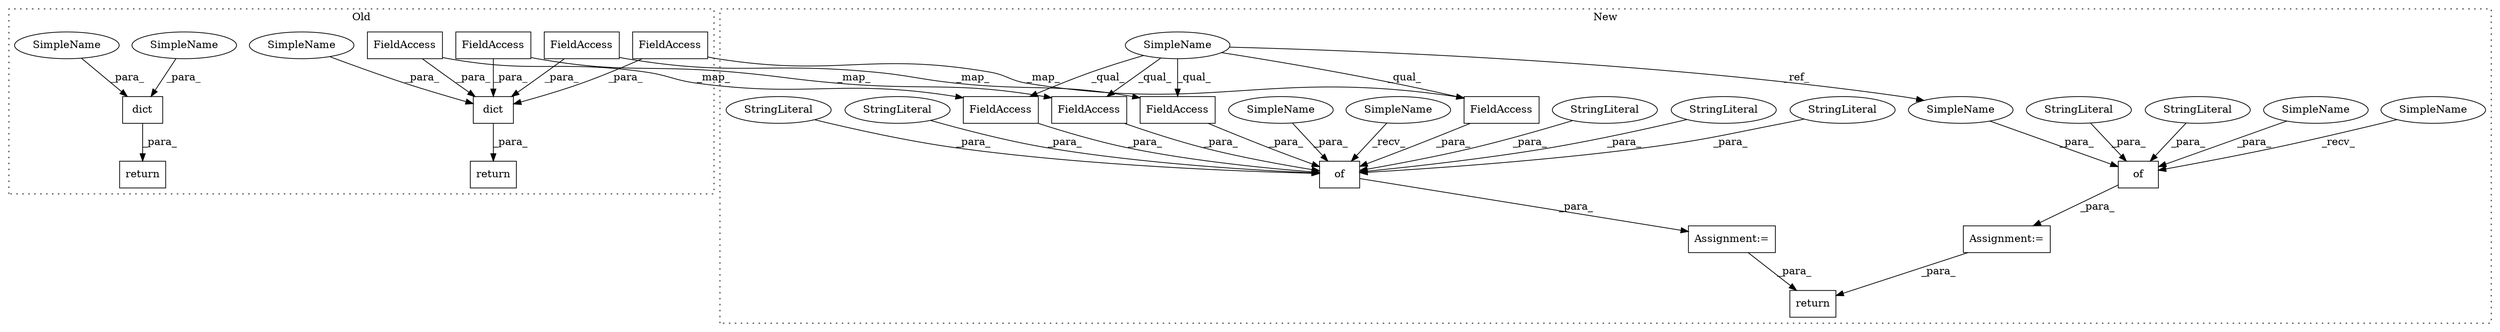 digraph G {
subgraph cluster0 {
1 [label="return" a="41" s="5950" l="7" shape="box"];
7 [label="dict" a="32" s="5957,5972" l="5,1" shape="box"];
15 [label="dict" a="32" s="6002,6053" l="5,1" shape="box"];
18 [label="FieldAccess" a="22" s="6026" l="8" shape="box"];
19 [label="return" a="41" s="5995" l="7" shape="box"];
21 [label="FieldAccess" a="22" s="6013" l="12" shape="box"];
22 [label="FieldAccess" a="22" s="6035" l="8" shape="box"];
24 [label="FieldAccess" a="22" s="6044" l="9" shape="box"];
26 [label="SimpleName" a="42" s="5962" l="5" shape="ellipse"];
27 [label="SimpleName" a="42" s="6007" l="5" shape="ellipse"];
29 [label="SimpleName" a="42" s="5968" l="4" shape="ellipse"];
label = "Old";
style="dotted";
}
subgraph cluster1 {
2 [label="return" a="41" s="7721" l="7" shape="box"];
3 [label="Assignment:=" a="7" s="7621" l="1" shape="box"];
4 [label="Assignment:=" a="7" s="7557" l="1" shape="box"];
5 [label="of" a="32" s="7562,7590" l="3,1" shape="box"];
6 [label="of" a="32" s="7626,7708" l="3,1" shape="box"];
8 [label="StringLiteral" a="45" s="7629" l="7" shape="ellipse"];
9 [label="StringLiteral" a="45" s="7693" l="5" shape="ellipse"];
10 [label="StringLiteral" a="45" s="7679" l="4" shape="ellipse"];
11 [label="StringLiteral" a="45" s="7643" l="8" shape="ellipse"];
12 [label="StringLiteral" a="45" s="7665" l="4" shape="ellipse"];
13 [label="StringLiteral" a="45" s="7565" l="7" shape="ellipse"];
14 [label="StringLiteral" a="45" s="7579" l="6" shape="ellipse"];
16 [label="SimpleName" a="42" s="7465" l="4" shape="ellipse"];
17 [label="FieldAccess" a="22" s="7670" l="8" shape="box"];
20 [label="FieldAccess" a="22" s="7652" l="12" shape="box"];
23 [label="FieldAccess" a="22" s="7684" l="8" shape="box"];
25 [label="FieldAccess" a="22" s="7699" l="9" shape="box"];
28 [label="SimpleName" a="42" s="7586" l="4" shape="ellipse"];
30 [label="SimpleName" a="42" s="7622" l="3" shape="ellipse"];
31 [label="SimpleName" a="42" s="7558" l="3" shape="ellipse"];
32 [label="SimpleName" a="42" s="7637" l="5" shape="ellipse"];
33 [label="SimpleName" a="42" s="7573" l="5" shape="ellipse"];
label = "New";
style="dotted";
}
3 -> 2 [label="_para_"];
4 -> 2 [label="_para_"];
5 -> 4 [label="_para_"];
6 -> 3 [label="_para_"];
7 -> 1 [label="_para_"];
8 -> 6 [label="_para_"];
9 -> 6 [label="_para_"];
10 -> 6 [label="_para_"];
11 -> 6 [label="_para_"];
12 -> 6 [label="_para_"];
13 -> 5 [label="_para_"];
14 -> 5 [label="_para_"];
15 -> 19 [label="_para_"];
16 -> 20 [label="_qual_"];
16 -> 28 [label="_ref_"];
16 -> 23 [label="_qual_"];
16 -> 25 [label="_qual_"];
16 -> 17 [label="_qual_"];
17 -> 6 [label="_para_"];
18 -> 17 [label="_map_"];
18 -> 15 [label="_para_"];
20 -> 6 [label="_para_"];
21 -> 15 [label="_para_"];
21 -> 20 [label="_map_"];
22 -> 15 [label="_para_"];
22 -> 23 [label="_map_"];
23 -> 6 [label="_para_"];
24 -> 15 [label="_para_"];
24 -> 25 [label="_map_"];
25 -> 6 [label="_para_"];
26 -> 7 [label="_para_"];
27 -> 15 [label="_para_"];
28 -> 5 [label="_para_"];
29 -> 7 [label="_para_"];
30 -> 6 [label="_recv_"];
31 -> 5 [label="_recv_"];
32 -> 6 [label="_para_"];
33 -> 5 [label="_para_"];
}